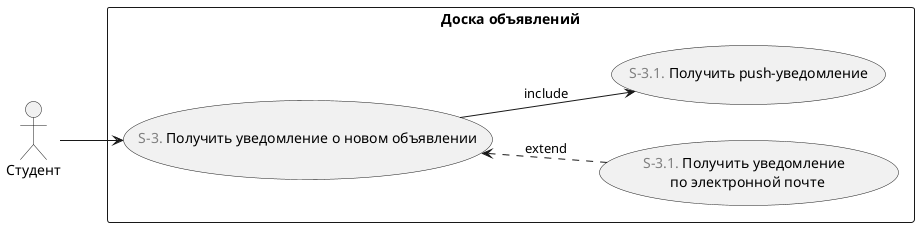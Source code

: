 ﻿@startuml
'https://plantuml.com/use-case-diagram

left to right direction

:Студент: as student

rectangle "Доска объявлений" {
    (<font color="gray">S-3.</font> Получить уведомление о новом объявлении) as get_notification_about_publishing
    
    student --> get_notification_about_publishing
    
    get_notification_about_publishing <.. (<font color="gray">S-3.1.</font> Получить уведомление \n по электронной почте) : extend   
    get_notification_about_publishing --> (<font color="gray">S-3.1.</font> Получить push-уведомление) : include   
}

@enduml